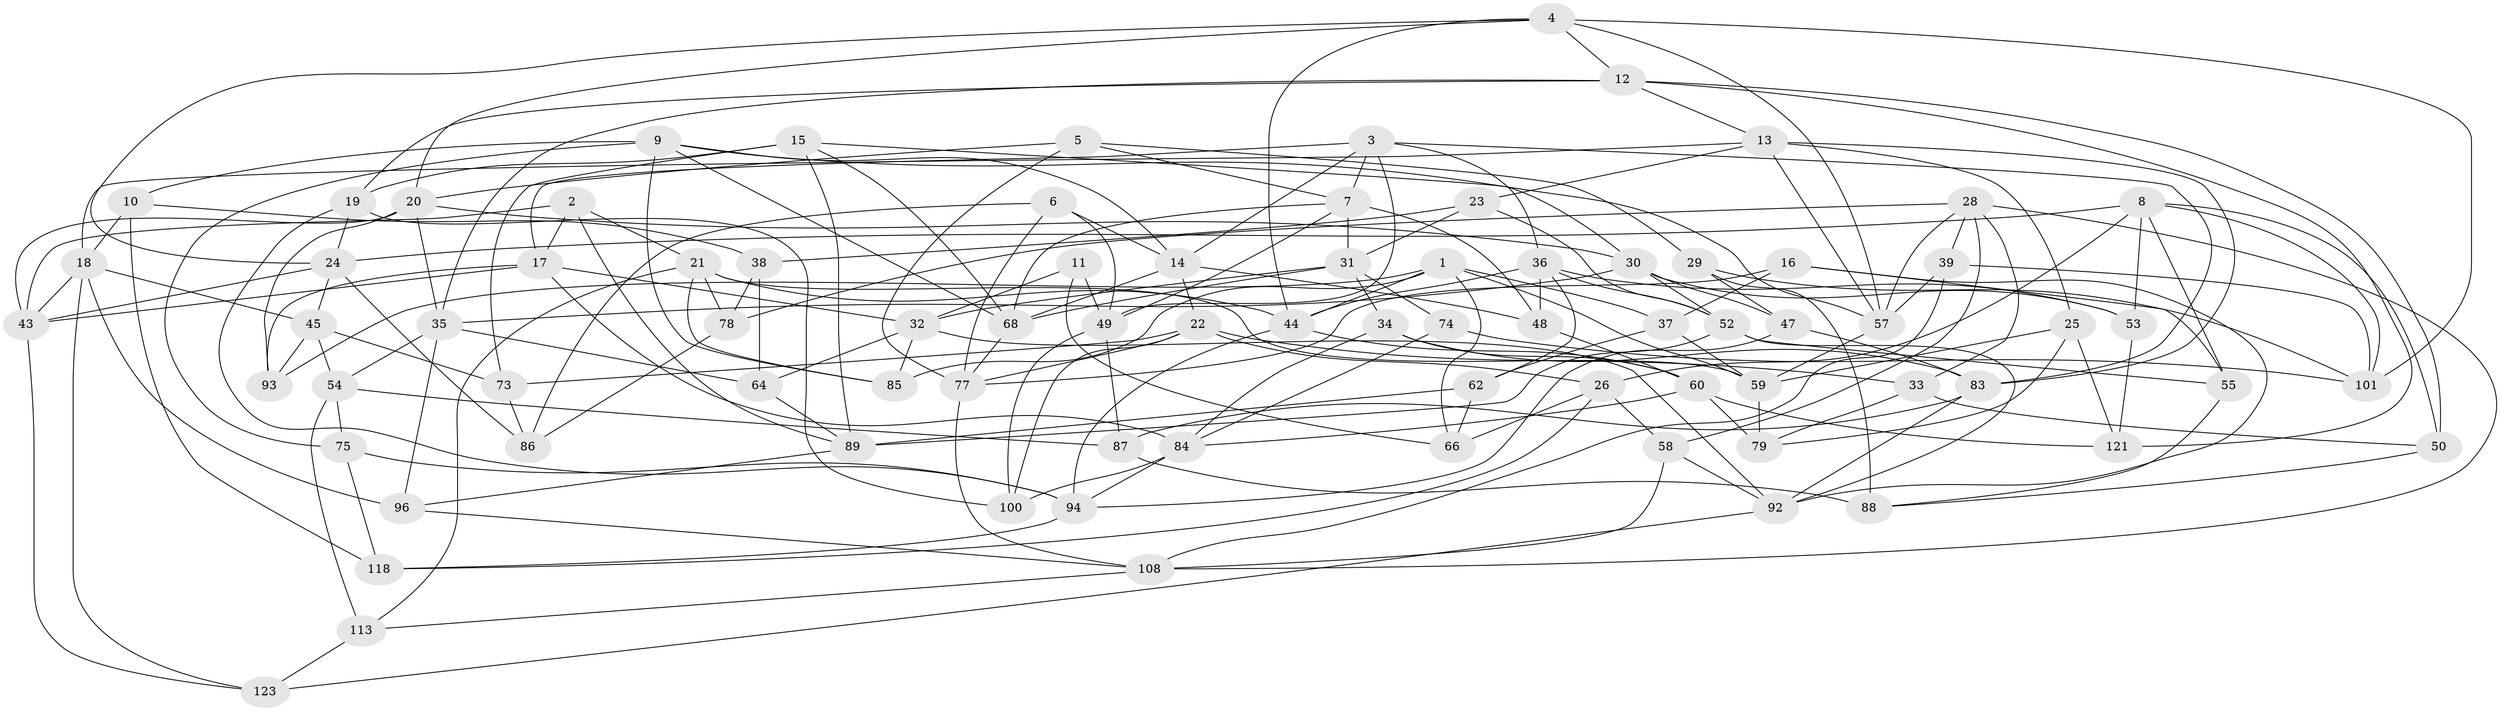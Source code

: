 // Generated by graph-tools (version 1.1) at 2025/24/03/03/25 07:24:22]
// undirected, 81 vertices, 200 edges
graph export_dot {
graph [start="1"]
  node [color=gray90,style=filled];
  1 [super="+61"];
  2;
  3 [super="+103"];
  4 [super="+40"];
  5;
  6;
  7 [super="+56"];
  8 [super="+91"];
  9 [super="+80"];
  10;
  11;
  12 [super="+27"];
  13 [super="+46"];
  14 [super="+41"];
  15 [super="+124"];
  16;
  17 [super="+115"];
  18 [super="+69"];
  19 [super="+51"];
  20 [super="+70"];
  21 [super="+105"];
  22 [super="+117"];
  23;
  24 [super="+95"];
  25;
  26 [super="+106"];
  28 [super="+72"];
  29;
  30 [super="+63"];
  31 [super="+42"];
  32 [super="+65"];
  33;
  34;
  35 [super="+81"];
  36 [super="+76"];
  37;
  38;
  39;
  43 [super="+67"];
  44 [super="+109"];
  45 [super="+111"];
  47;
  48;
  49 [super="+97"];
  50;
  52 [super="+98"];
  53;
  54 [super="+71"];
  55;
  57 [super="+114"];
  58;
  59 [super="+82"];
  60 [super="+90"];
  62;
  64;
  66 [super="+107"];
  68 [super="+122"];
  73;
  74;
  75;
  77 [super="+104"];
  78;
  79;
  83 [super="+102"];
  84 [super="+99"];
  85;
  86;
  87;
  88;
  89 [super="+110"];
  92 [super="+119"];
  93;
  94 [super="+116"];
  96;
  100;
  101 [super="+112"];
  108 [super="+120"];
  113;
  118;
  121;
  123;
  1 -- 93;
  1 -- 37;
  1 -- 59;
  1 -- 66;
  1 -- 85;
  1 -- 44;
  2 -- 17;
  2 -- 43;
  2 -- 21;
  2 -- 89;
  3 -- 83;
  3 -- 17;
  3 -- 49;
  3 -- 36;
  3 -- 14;
  3 -- 7;
  4 -- 101;
  4 -- 12;
  4 -- 24;
  4 -- 44;
  4 -- 20;
  4 -- 57;
  5 -- 20;
  5 -- 29;
  5 -- 77;
  5 -- 7;
  6 -- 86;
  6 -- 49;
  6 -- 14;
  6 -- 77;
  7 -- 49;
  7 -- 31;
  7 -- 68;
  7 -- 48;
  8 -- 24;
  8 -- 53;
  8 -- 101;
  8 -- 26;
  8 -- 50;
  8 -- 55;
  9 -- 85;
  9 -- 75;
  9 -- 10;
  9 -- 57;
  9 -- 68;
  9 -- 14;
  10 -- 118;
  10 -- 38;
  10 -- 18;
  11 -- 66 [weight=2];
  11 -- 32;
  11 -- 49;
  12 -- 35;
  12 -- 19;
  12 -- 121;
  12 -- 50;
  12 -- 13;
  13 -- 25;
  13 -- 23;
  13 -- 18;
  13 -- 57;
  13 -- 83;
  14 -- 48;
  14 -- 22;
  14 -- 68;
  15 -- 19 [weight=2];
  15 -- 73;
  15 -- 68;
  15 -- 30;
  15 -- 89;
  16 -- 55;
  16 -- 77;
  16 -- 37;
  16 -- 92;
  17 -- 32;
  17 -- 43;
  17 -- 84;
  17 -- 93;
  18 -- 43;
  18 -- 96;
  18 -- 123;
  18 -- 45;
  19 -- 100;
  19 -- 24;
  19 -- 94;
  20 -- 43;
  20 -- 93;
  20 -- 35;
  20 -- 30;
  21 -- 85;
  21 -- 113;
  21 -- 59;
  21 -- 44;
  21 -- 78;
  22 -- 73;
  22 -- 33;
  22 -- 100;
  22 -- 77;
  22 -- 26;
  23 -- 52;
  23 -- 38;
  23 -- 31;
  24 -- 43;
  24 -- 45;
  24 -- 86;
  25 -- 79;
  25 -- 121;
  25 -- 59;
  26 -- 118;
  26 -- 66 [weight=2];
  26 -- 58;
  28 -- 33;
  28 -- 39;
  28 -- 78;
  28 -- 108;
  28 -- 57;
  28 -- 58;
  29 -- 88;
  29 -- 47;
  29 -- 101;
  30 -- 35;
  30 -- 52;
  30 -- 53;
  30 -- 47;
  31 -- 34;
  31 -- 74;
  31 -- 32;
  31 -- 68;
  32 -- 85;
  32 -- 64;
  32 -- 92;
  33 -- 50;
  33 -- 79;
  34 -- 60;
  34 -- 84;
  34 -- 83;
  35 -- 96;
  35 -- 64;
  35 -- 54;
  36 -- 62;
  36 -- 53;
  36 -- 48;
  36 -- 52;
  36 -- 44;
  37 -- 62;
  37 -- 59;
  38 -- 64;
  38 -- 78;
  39 -- 57;
  39 -- 101;
  39 -- 108;
  43 -- 123;
  44 -- 94;
  44 -- 60;
  45 -- 54 [weight=2];
  45 -- 73;
  45 -- 93;
  47 -- 94;
  47 -- 83;
  48 -- 60;
  49 -- 100;
  49 -- 87;
  50 -- 88;
  52 -- 92;
  52 -- 55;
  52 -- 89;
  53 -- 121;
  54 -- 75;
  54 -- 113;
  54 -- 87;
  55 -- 88;
  57 -- 59;
  58 -- 108;
  58 -- 92;
  59 -- 79;
  60 -- 84;
  60 -- 121;
  60 -- 79;
  62 -- 89;
  62 -- 66;
  64 -- 89;
  68 -- 77;
  73 -- 86;
  74 -- 101 [weight=2];
  74 -- 84;
  75 -- 118;
  75 -- 94;
  77 -- 108;
  78 -- 86;
  83 -- 92;
  83 -- 87;
  84 -- 100;
  84 -- 94;
  87 -- 88;
  89 -- 96;
  92 -- 123;
  94 -- 118;
  96 -- 108;
  108 -- 113;
  113 -- 123;
}
